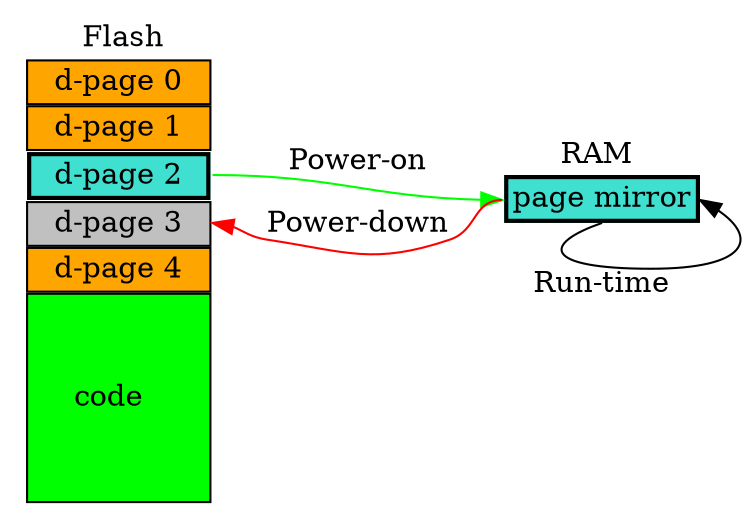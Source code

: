 digraph G
{
   rankdir="LR"
    node1
    [
        shape = none

        label =<  <table  BORDER="0" CELLSPACING="1">

	<tr><td port="title1" border="0"		      >     Flash    </td></tr>
                    	<tr><td port="port0" border="1" bgcolor="orange"	      >  d-page 0  </td></tr>
                    	<tr><td port="port1" border="1" bgcolor="orange"	      >  d-page 1  </td></tr>
                    	<tr><td port="port2" border="2" bgcolor="turquoise"      	      >  d-page 2  </td></tr>
                    	<tr><td port="port3" border="1" bgcolor="grey"          	      >  d-page 3  </td></tr>
	<tr><td port="port4" border="1" bgcolor="orange"         	      >  d-page 4  </td></tr>
	<tr><td port="port5" border="1" bgcolor="green" HEIGHT="100" >    code      </td></tr>

                </table> > 
    ]

    node2
    [
        shape = none
        label = <  <table title="test_title" border="0" cellspacing="0" TITLE= "test">

	<tr><td port="title2" border="0"		>     RAM      </td></tr>
                    	<tr><td port="port0" border="2" bgcolor="turquoise"	>page mirror</td></tr>

                </table>>
    ]


	
node1:port2 -> node2:port0 [label="Power-on"   color="green"]
node2:port0 -> node1:port3 [label="Power-down" color="red"]
node2:port0:s -> node2:port0:e [label="Run-time"   color="black" constraint="false"]

}
